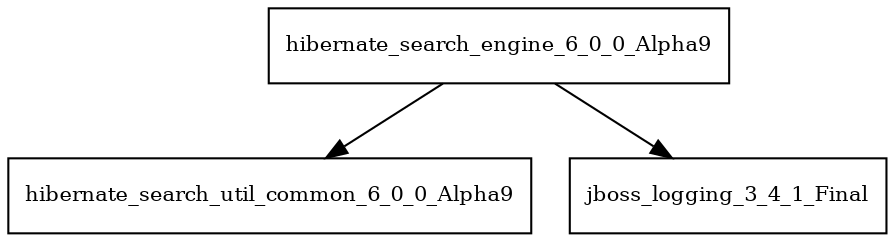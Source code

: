 digraph hibernate_search_engine_6_0_0_Alpha9_dependencies {
  node [shape = box, fontsize=10.0];
  hibernate_search_engine_6_0_0_Alpha9 -> hibernate_search_util_common_6_0_0_Alpha9;
  hibernate_search_engine_6_0_0_Alpha9 -> jboss_logging_3_4_1_Final;
}
